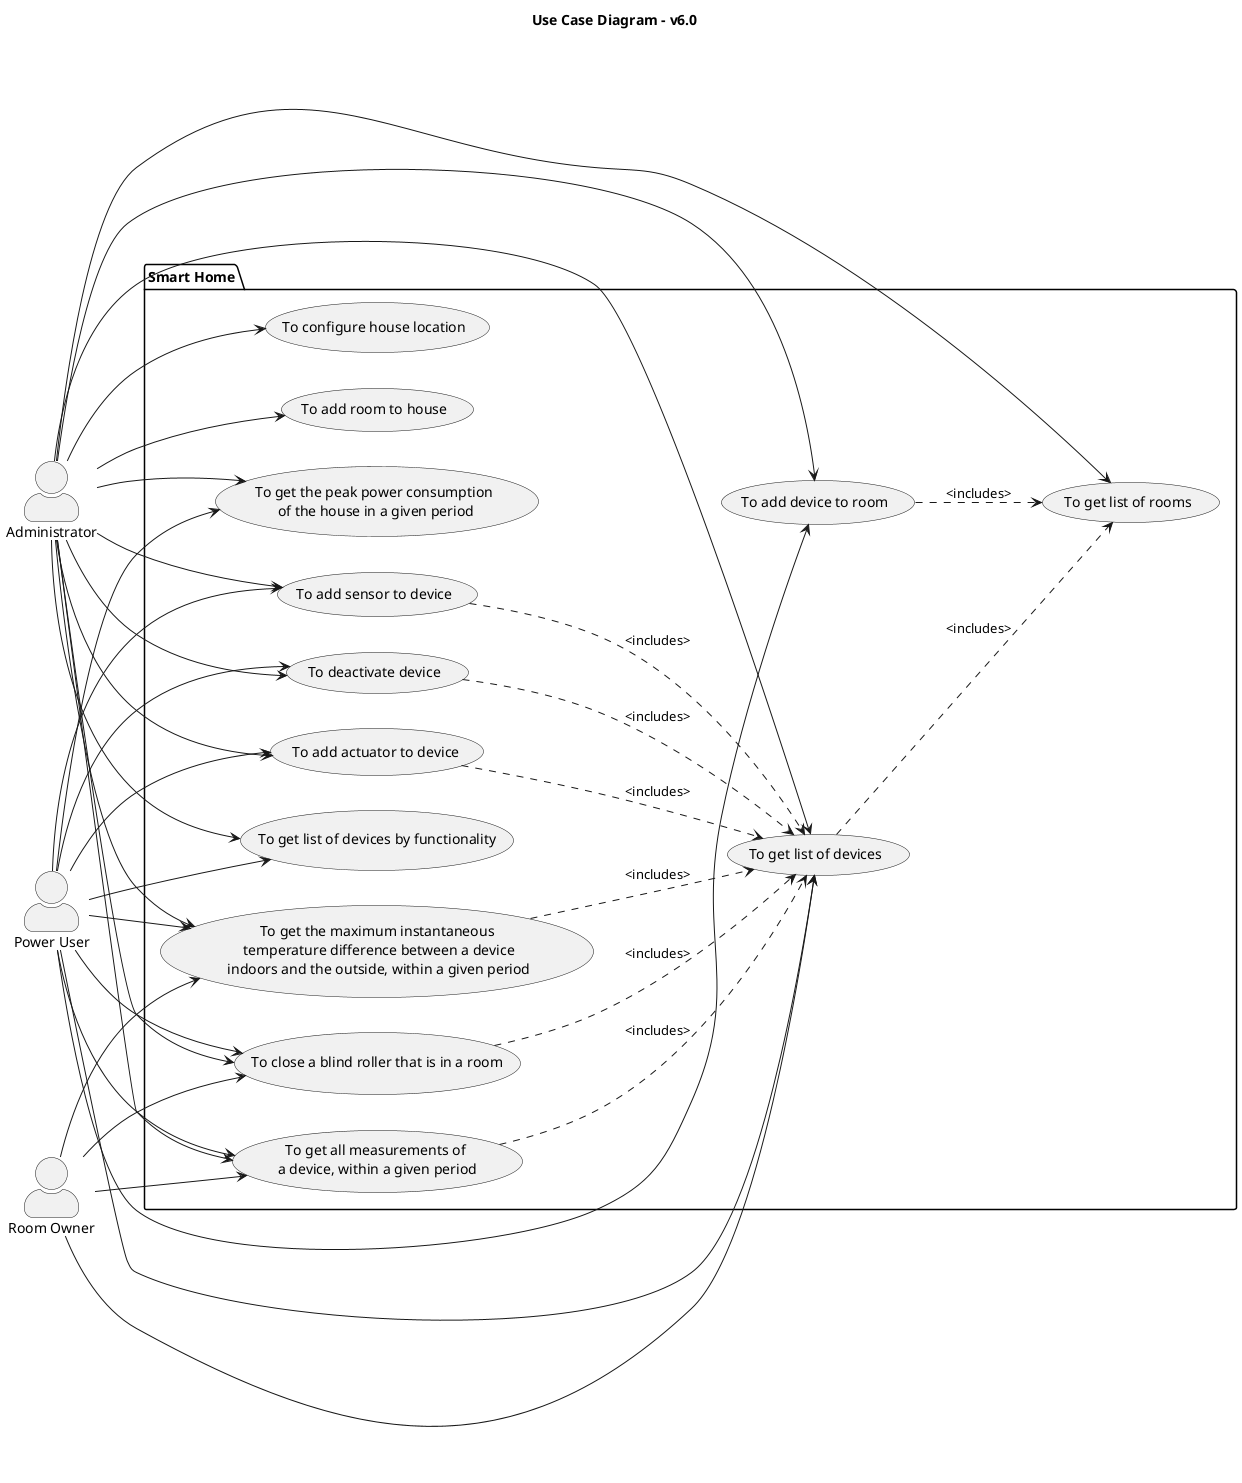 @startuml

skinparam actorStyle awesome
left to right direction

title  Use Case Diagram - v6.0

actor "Administrator" as A
actor "Power User" as PU
actor "Room Owner" as RO


package "Smart Home" {
  usecase "To configure house location" as UC1
  usecase "To add room to house" as UC2
  usecase "To get list of rooms" as UC3
  usecase "To add device to room" as UC5v2
  usecase "To get list of devices" as UC6
  usecase "To add sensor to device" as UC7
  usecase "To deactivate device" as UC8
  usecase "To get list of devices by functionality" as UC9
  usecase " To add actuator to device" as UC12
  usecase "To get all measurements of \na device, within a given period" as UC33
  usecase "To get the maximum instantaneous\n temperature difference between a device\n indoors and the outside, within a given period" as UC34
  usecase "To get the peak power consumption\n of the house in a given period" as UC36
  usecase "To close a blind roller that is in a room" as UC37

  UC5v2 ..> UC3: <includes>
  UC7 ..> UC6: <includes>

  UC8 ..> UC6: <includes>

  UC6 ..> UC3: <includes>
  UC12 ..> UC6: <includes>

  UC33 ..> UC6: <includes>
  UC34 ..> UC6: <includes>
  UC37 ..> UC6: <includes>

}

A --> UC1
A --> UC2
A --> UC3
A --> UC5v2
A --> UC6
A --> UC7
A --> UC8
A --> UC9
A --> UC12
A --> UC33
A --> UC34
A --> UC36
A --> UC37

PU --> UC5v2
PU --> UC6
PU --> UC7
PU --> UC8
PU --> UC9
PU --> UC12
PU --> UC33
PU --> UC34
PU --> UC36
PU --> UC37

RO --> UC6
RO --> UC33
RO --> UC34
RO --> UC37

@enduml

